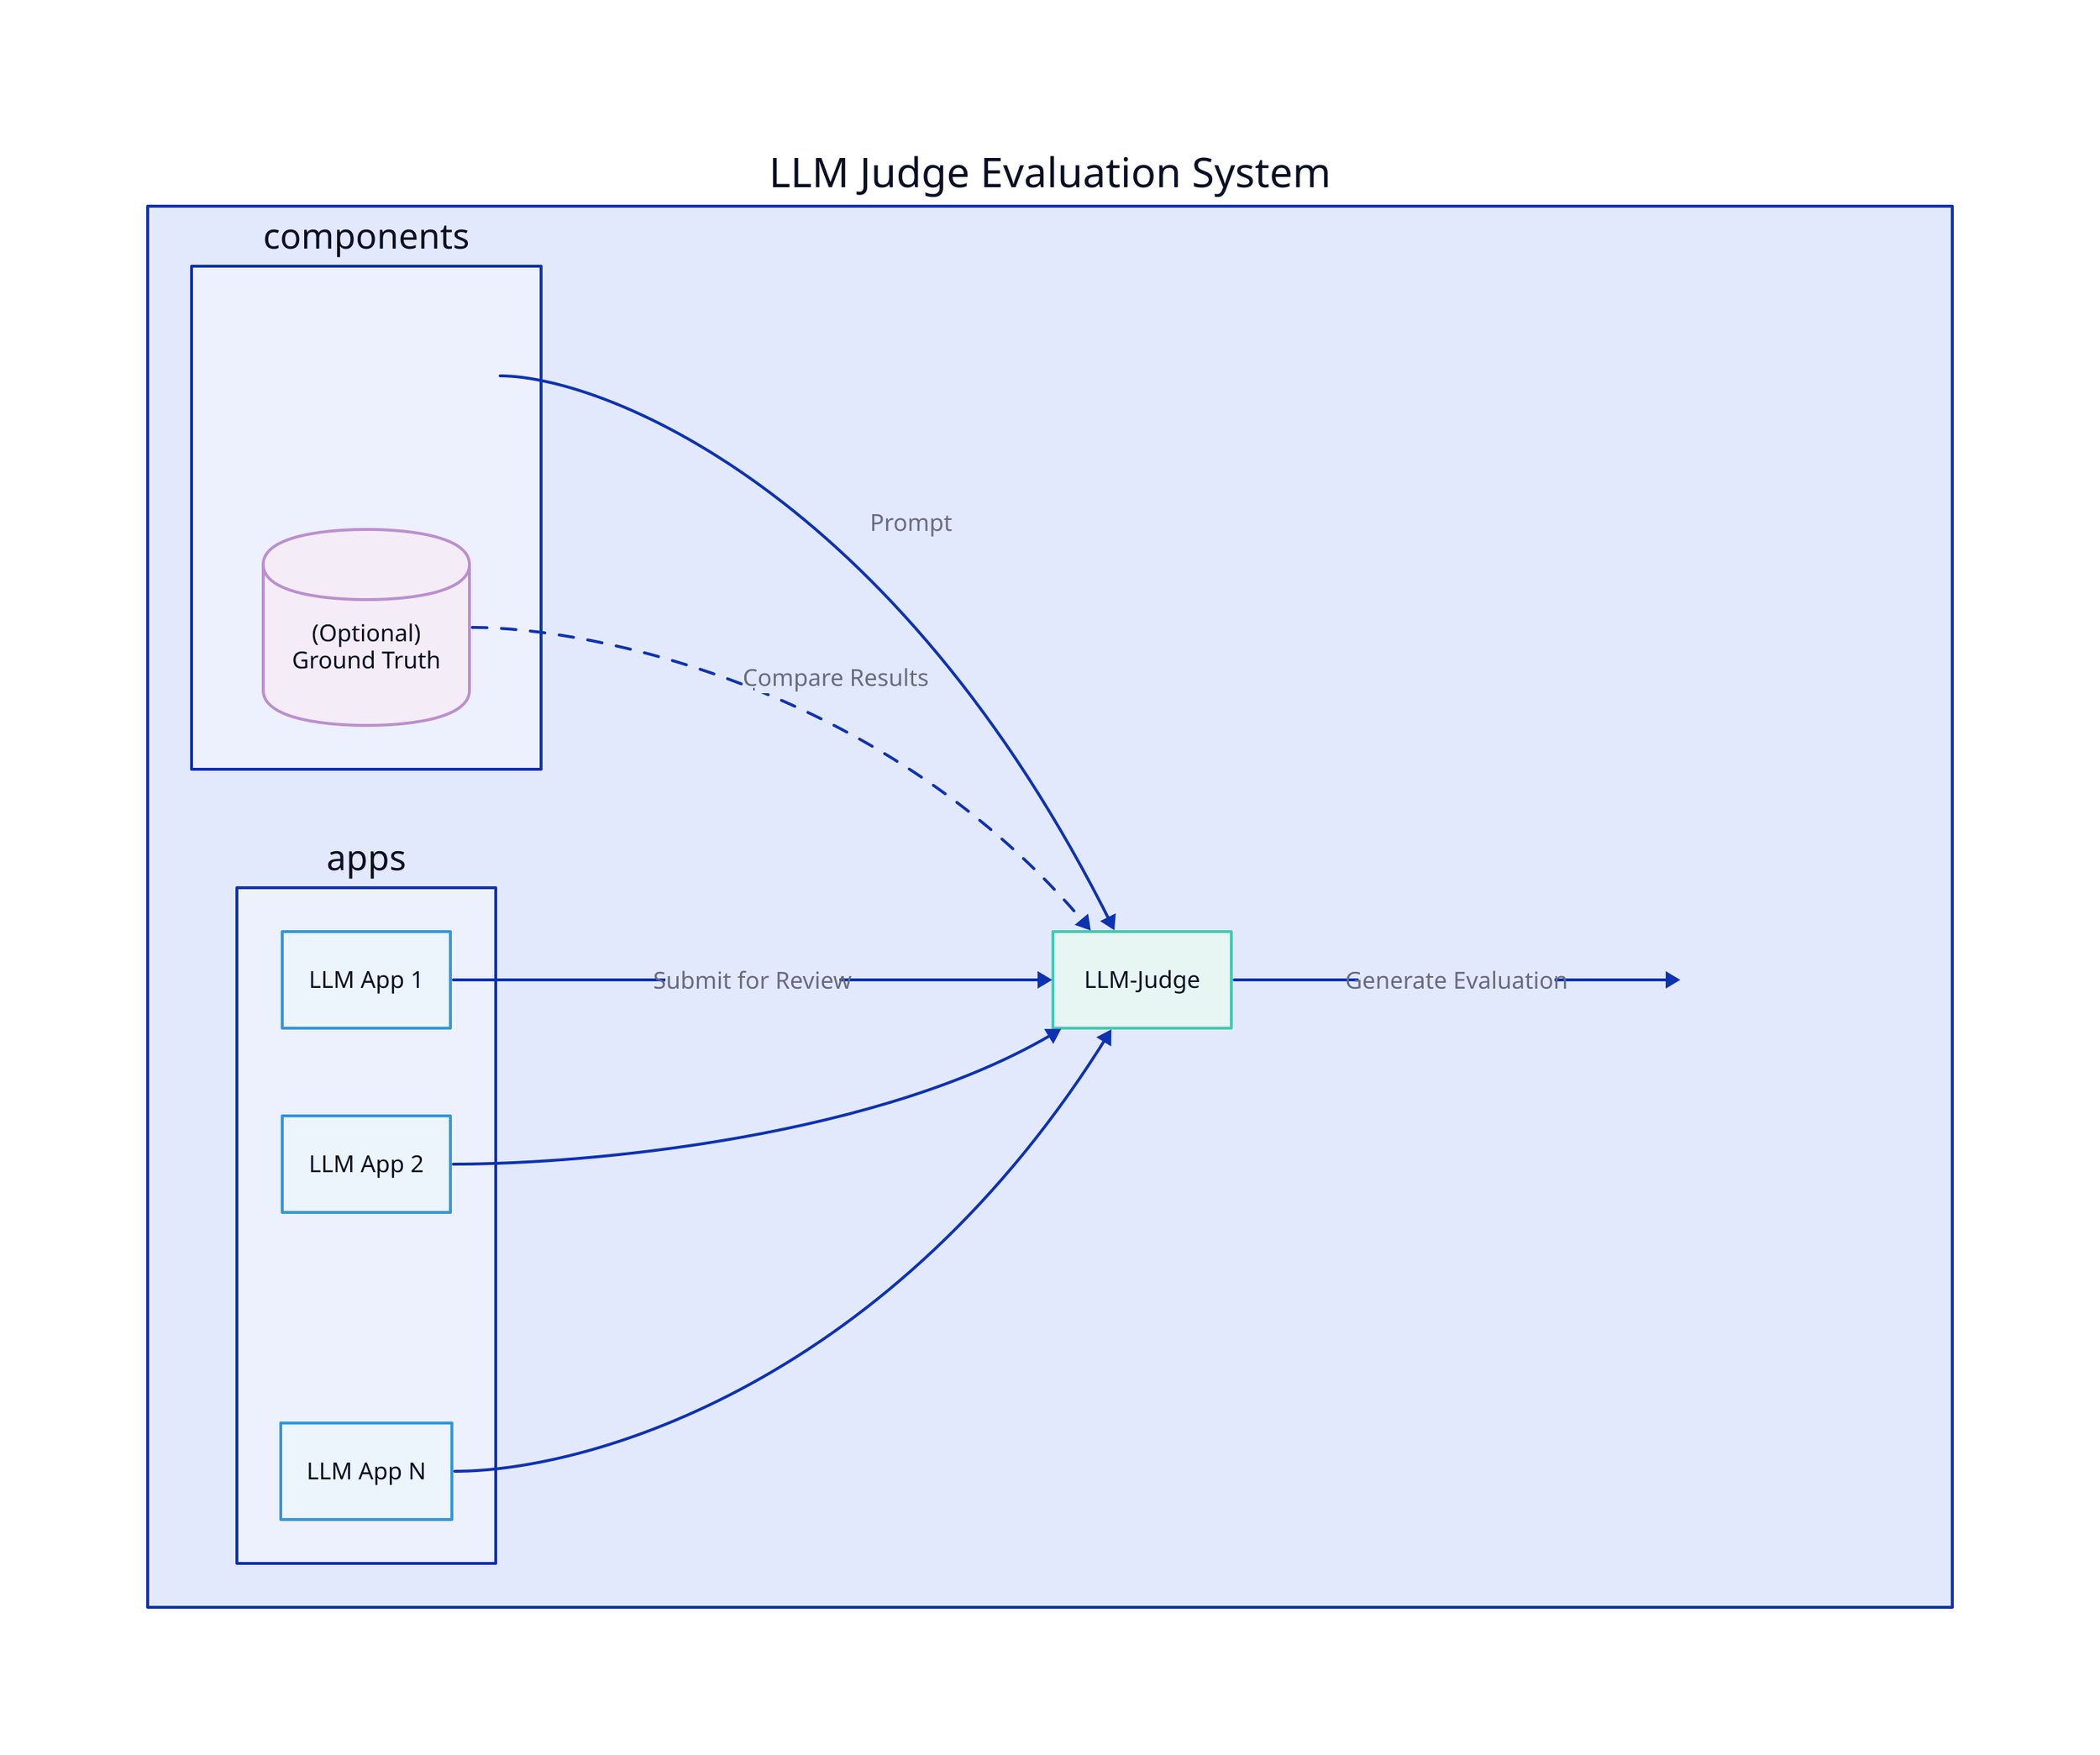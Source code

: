# Main container
container: {
  label: LLM Judge Evaluation System {
    style.font-size: 20
    style.font-color: "#2C3E50"
  }

  # Base LLM section
  base_llm: Base LLM {
    shape: rectangle
    style.fill: "#E8F6F3"
    style.stroke: "#48C9B0"
    style.stroke-width: 2
    label: "LLM-Judge"
  }

  # Evaluation components section
  components: {
    prompt: Evaluation Prompt {
      shape: document
      style.fill: "#E8F8F5"
      style.stroke: "#76D7C4"
      label: |md
        ```
        Task description
        Scoring guidelines
        Output format
        ```
      |
    }

    reference: Reference Data {
      shape: cylinder
      style.fill: "#F4ECF7"
      style.stroke: "#BB8FCE"
      label: "(Optional)\nGround Truth"
    }
  }

  # Input section - LLM Apps
  apps: {
    app1: LLM App 1 {
      shape: rectangle
      style.fill: "#EBF5FB"
      style.stroke: "#3498DB"
    }

    app2: LLM App 2 {
      shape: rectangle
      style.fill: "#EBF5FB"
      style.stroke: "#3498DB"
    }

    dots: |md
      ...
    |

    appN: LLM App N {
      shape: rectangle
      style.fill: "#EBF5FB"
      style.stroke: "#3498DB"
    }
  }

  # Output section
  output: Evaluation Results {
    shape: page
    style.fill: "#EAFAF1"
    style.stroke: "#2ECC71"
    label: |md
      ```
      App Rankings
      Detailed Scores
      Analysis Report
      ```
    |
  }

  # Connections between components
  base_llm -> output: Generate Evaluation

  components.prompt -> base_llm: Prompt
  components.reference -> base_llm: Compare Results {
    style.stroke-dash: 5
  }

  apps.app1 -> base_llm: Submit for Review
  apps.app2 -> base_llm
  apps.appN -> base_llm
}

direction: right
